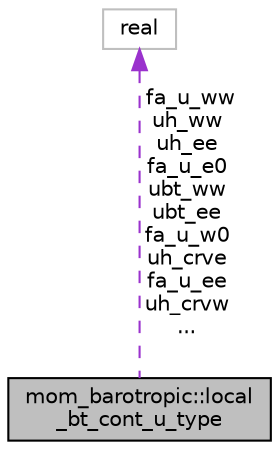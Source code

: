 digraph "mom_barotropic::local_bt_cont_u_type"
{
 // INTERACTIVE_SVG=YES
  edge [fontname="Helvetica",fontsize="10",labelfontname="Helvetica",labelfontsize="10"];
  node [fontname="Helvetica",fontsize="10",shape=record];
  Node1 [label="mom_barotropic::local\l_bt_cont_u_type",height=0.2,width=0.4,color="black", fillcolor="grey75", style="filled", fontcolor="black"];
  Node2 -> Node1 [dir="back",color="darkorchid3",fontsize="10",style="dashed",label=" fa_u_ww\nuh_ww\nuh_ee\nfa_u_e0\nubt_ww\nubt_ee\nfa_u_w0\nuh_crve\nfa_u_ee\nuh_crvw\n..." ,fontname="Helvetica"];
  Node2 [label="real",height=0.2,width=0.4,color="grey75", fillcolor="white", style="filled"];
}

